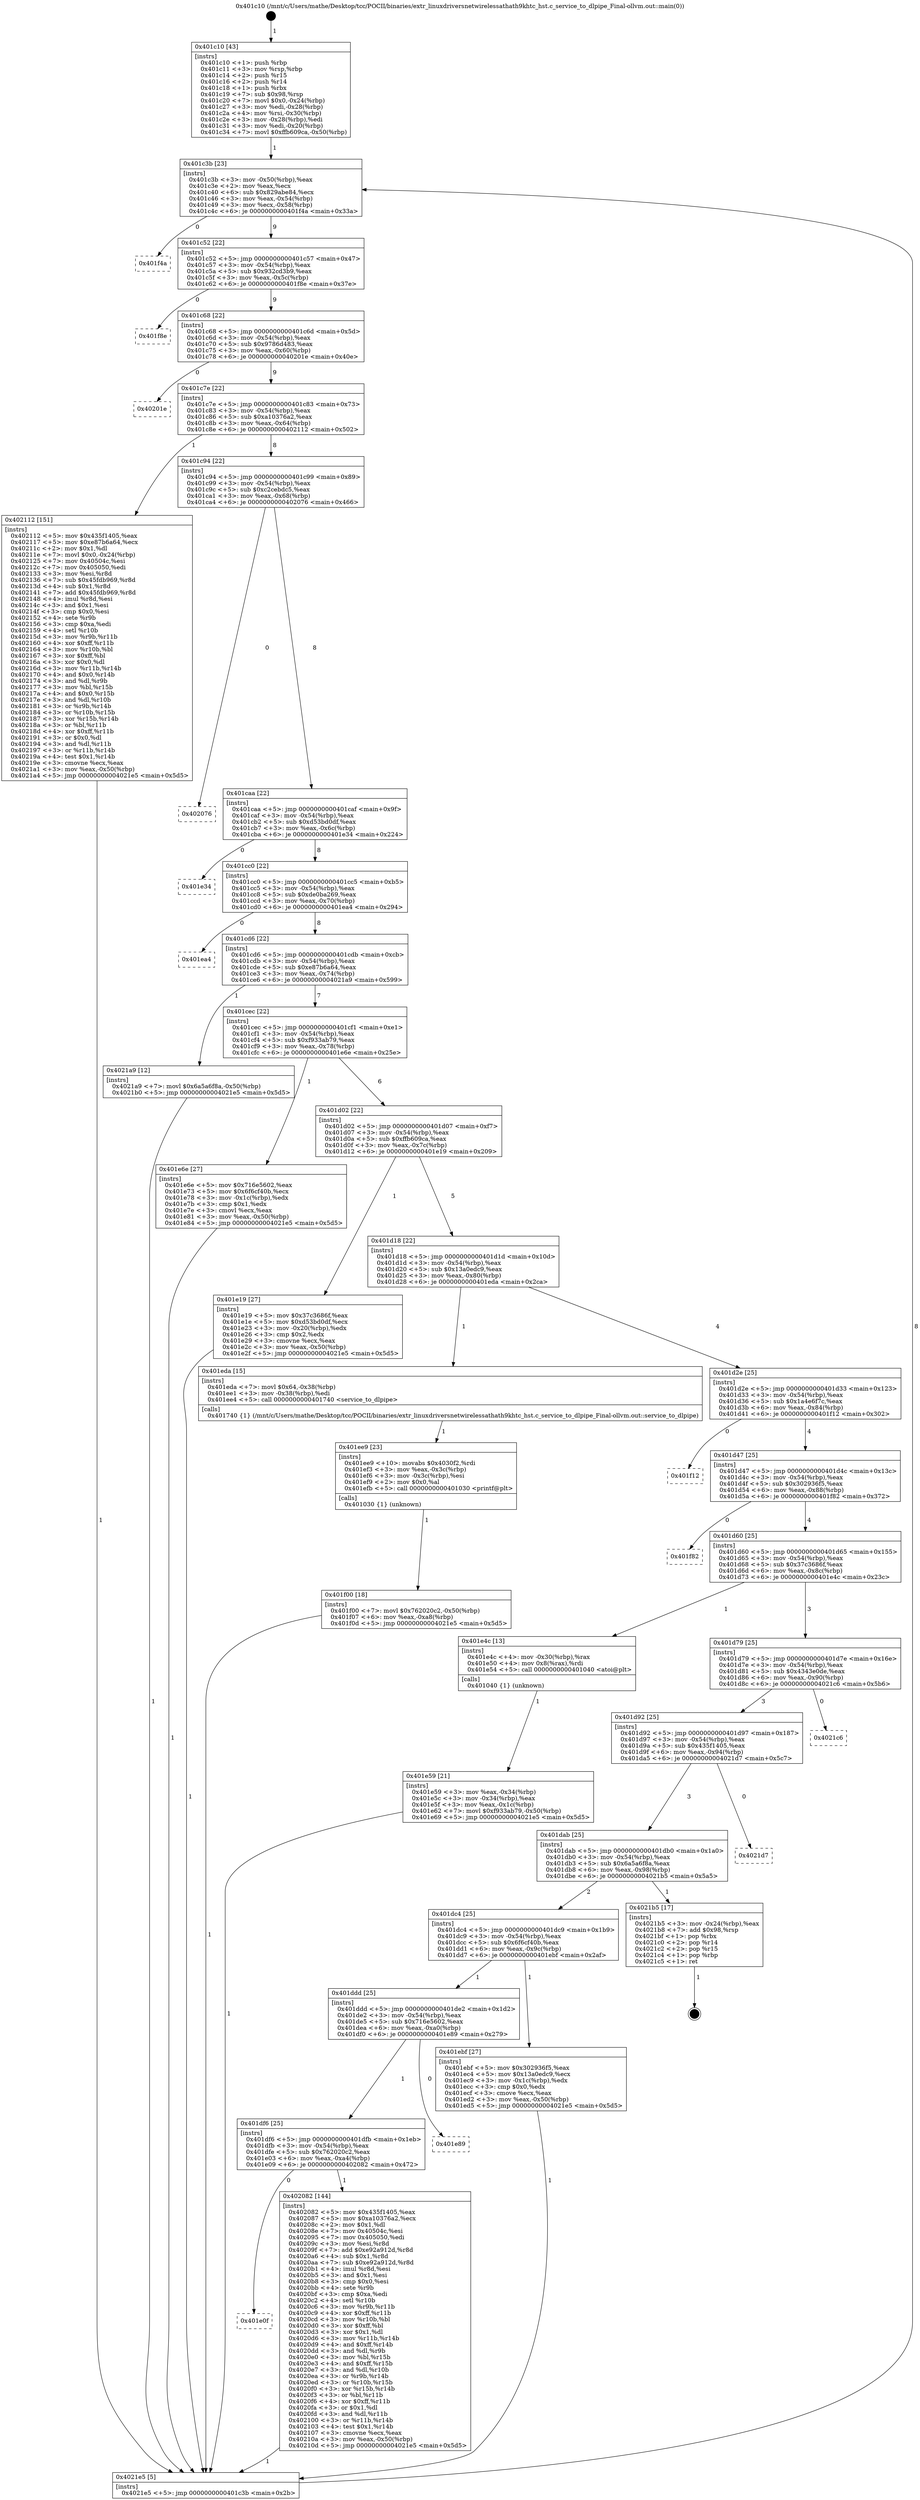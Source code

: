 digraph "0x401c10" {
  label = "0x401c10 (/mnt/c/Users/mathe/Desktop/tcc/POCII/binaries/extr_linuxdriversnetwirelessathath9khtc_hst.c_service_to_dlpipe_Final-ollvm.out::main(0))"
  labelloc = "t"
  node[shape=record]

  Entry [label="",width=0.3,height=0.3,shape=circle,fillcolor=black,style=filled]
  "0x401c3b" [label="{
     0x401c3b [23]\l
     | [instrs]\l
     &nbsp;&nbsp;0x401c3b \<+3\>: mov -0x50(%rbp),%eax\l
     &nbsp;&nbsp;0x401c3e \<+2\>: mov %eax,%ecx\l
     &nbsp;&nbsp;0x401c40 \<+6\>: sub $0x829abe84,%ecx\l
     &nbsp;&nbsp;0x401c46 \<+3\>: mov %eax,-0x54(%rbp)\l
     &nbsp;&nbsp;0x401c49 \<+3\>: mov %ecx,-0x58(%rbp)\l
     &nbsp;&nbsp;0x401c4c \<+6\>: je 0000000000401f4a \<main+0x33a\>\l
  }"]
  "0x401f4a" [label="{
     0x401f4a\l
  }", style=dashed]
  "0x401c52" [label="{
     0x401c52 [22]\l
     | [instrs]\l
     &nbsp;&nbsp;0x401c52 \<+5\>: jmp 0000000000401c57 \<main+0x47\>\l
     &nbsp;&nbsp;0x401c57 \<+3\>: mov -0x54(%rbp),%eax\l
     &nbsp;&nbsp;0x401c5a \<+5\>: sub $0x932cd3b9,%eax\l
     &nbsp;&nbsp;0x401c5f \<+3\>: mov %eax,-0x5c(%rbp)\l
     &nbsp;&nbsp;0x401c62 \<+6\>: je 0000000000401f8e \<main+0x37e\>\l
  }"]
  Exit [label="",width=0.3,height=0.3,shape=circle,fillcolor=black,style=filled,peripheries=2]
  "0x401f8e" [label="{
     0x401f8e\l
  }", style=dashed]
  "0x401c68" [label="{
     0x401c68 [22]\l
     | [instrs]\l
     &nbsp;&nbsp;0x401c68 \<+5\>: jmp 0000000000401c6d \<main+0x5d\>\l
     &nbsp;&nbsp;0x401c6d \<+3\>: mov -0x54(%rbp),%eax\l
     &nbsp;&nbsp;0x401c70 \<+5\>: sub $0x9786d483,%eax\l
     &nbsp;&nbsp;0x401c75 \<+3\>: mov %eax,-0x60(%rbp)\l
     &nbsp;&nbsp;0x401c78 \<+6\>: je 000000000040201e \<main+0x40e\>\l
  }"]
  "0x401e0f" [label="{
     0x401e0f\l
  }", style=dashed]
  "0x40201e" [label="{
     0x40201e\l
  }", style=dashed]
  "0x401c7e" [label="{
     0x401c7e [22]\l
     | [instrs]\l
     &nbsp;&nbsp;0x401c7e \<+5\>: jmp 0000000000401c83 \<main+0x73\>\l
     &nbsp;&nbsp;0x401c83 \<+3\>: mov -0x54(%rbp),%eax\l
     &nbsp;&nbsp;0x401c86 \<+5\>: sub $0xa10376a2,%eax\l
     &nbsp;&nbsp;0x401c8b \<+3\>: mov %eax,-0x64(%rbp)\l
     &nbsp;&nbsp;0x401c8e \<+6\>: je 0000000000402112 \<main+0x502\>\l
  }"]
  "0x402082" [label="{
     0x402082 [144]\l
     | [instrs]\l
     &nbsp;&nbsp;0x402082 \<+5\>: mov $0x435f1405,%eax\l
     &nbsp;&nbsp;0x402087 \<+5\>: mov $0xa10376a2,%ecx\l
     &nbsp;&nbsp;0x40208c \<+2\>: mov $0x1,%dl\l
     &nbsp;&nbsp;0x40208e \<+7\>: mov 0x40504c,%esi\l
     &nbsp;&nbsp;0x402095 \<+7\>: mov 0x405050,%edi\l
     &nbsp;&nbsp;0x40209c \<+3\>: mov %esi,%r8d\l
     &nbsp;&nbsp;0x40209f \<+7\>: add $0xe92a912d,%r8d\l
     &nbsp;&nbsp;0x4020a6 \<+4\>: sub $0x1,%r8d\l
     &nbsp;&nbsp;0x4020aa \<+7\>: sub $0xe92a912d,%r8d\l
     &nbsp;&nbsp;0x4020b1 \<+4\>: imul %r8d,%esi\l
     &nbsp;&nbsp;0x4020b5 \<+3\>: and $0x1,%esi\l
     &nbsp;&nbsp;0x4020b8 \<+3\>: cmp $0x0,%esi\l
     &nbsp;&nbsp;0x4020bb \<+4\>: sete %r9b\l
     &nbsp;&nbsp;0x4020bf \<+3\>: cmp $0xa,%edi\l
     &nbsp;&nbsp;0x4020c2 \<+4\>: setl %r10b\l
     &nbsp;&nbsp;0x4020c6 \<+3\>: mov %r9b,%r11b\l
     &nbsp;&nbsp;0x4020c9 \<+4\>: xor $0xff,%r11b\l
     &nbsp;&nbsp;0x4020cd \<+3\>: mov %r10b,%bl\l
     &nbsp;&nbsp;0x4020d0 \<+3\>: xor $0xff,%bl\l
     &nbsp;&nbsp;0x4020d3 \<+3\>: xor $0x1,%dl\l
     &nbsp;&nbsp;0x4020d6 \<+3\>: mov %r11b,%r14b\l
     &nbsp;&nbsp;0x4020d9 \<+4\>: and $0xff,%r14b\l
     &nbsp;&nbsp;0x4020dd \<+3\>: and %dl,%r9b\l
     &nbsp;&nbsp;0x4020e0 \<+3\>: mov %bl,%r15b\l
     &nbsp;&nbsp;0x4020e3 \<+4\>: and $0xff,%r15b\l
     &nbsp;&nbsp;0x4020e7 \<+3\>: and %dl,%r10b\l
     &nbsp;&nbsp;0x4020ea \<+3\>: or %r9b,%r14b\l
     &nbsp;&nbsp;0x4020ed \<+3\>: or %r10b,%r15b\l
     &nbsp;&nbsp;0x4020f0 \<+3\>: xor %r15b,%r14b\l
     &nbsp;&nbsp;0x4020f3 \<+3\>: or %bl,%r11b\l
     &nbsp;&nbsp;0x4020f6 \<+4\>: xor $0xff,%r11b\l
     &nbsp;&nbsp;0x4020fa \<+3\>: or $0x1,%dl\l
     &nbsp;&nbsp;0x4020fd \<+3\>: and %dl,%r11b\l
     &nbsp;&nbsp;0x402100 \<+3\>: or %r11b,%r14b\l
     &nbsp;&nbsp;0x402103 \<+4\>: test $0x1,%r14b\l
     &nbsp;&nbsp;0x402107 \<+3\>: cmovne %ecx,%eax\l
     &nbsp;&nbsp;0x40210a \<+3\>: mov %eax,-0x50(%rbp)\l
     &nbsp;&nbsp;0x40210d \<+5\>: jmp 00000000004021e5 \<main+0x5d5\>\l
  }"]
  "0x402112" [label="{
     0x402112 [151]\l
     | [instrs]\l
     &nbsp;&nbsp;0x402112 \<+5\>: mov $0x435f1405,%eax\l
     &nbsp;&nbsp;0x402117 \<+5\>: mov $0xe87b6a64,%ecx\l
     &nbsp;&nbsp;0x40211c \<+2\>: mov $0x1,%dl\l
     &nbsp;&nbsp;0x40211e \<+7\>: movl $0x0,-0x24(%rbp)\l
     &nbsp;&nbsp;0x402125 \<+7\>: mov 0x40504c,%esi\l
     &nbsp;&nbsp;0x40212c \<+7\>: mov 0x405050,%edi\l
     &nbsp;&nbsp;0x402133 \<+3\>: mov %esi,%r8d\l
     &nbsp;&nbsp;0x402136 \<+7\>: sub $0x45fdb969,%r8d\l
     &nbsp;&nbsp;0x40213d \<+4\>: sub $0x1,%r8d\l
     &nbsp;&nbsp;0x402141 \<+7\>: add $0x45fdb969,%r8d\l
     &nbsp;&nbsp;0x402148 \<+4\>: imul %r8d,%esi\l
     &nbsp;&nbsp;0x40214c \<+3\>: and $0x1,%esi\l
     &nbsp;&nbsp;0x40214f \<+3\>: cmp $0x0,%esi\l
     &nbsp;&nbsp;0x402152 \<+4\>: sete %r9b\l
     &nbsp;&nbsp;0x402156 \<+3\>: cmp $0xa,%edi\l
     &nbsp;&nbsp;0x402159 \<+4\>: setl %r10b\l
     &nbsp;&nbsp;0x40215d \<+3\>: mov %r9b,%r11b\l
     &nbsp;&nbsp;0x402160 \<+4\>: xor $0xff,%r11b\l
     &nbsp;&nbsp;0x402164 \<+3\>: mov %r10b,%bl\l
     &nbsp;&nbsp;0x402167 \<+3\>: xor $0xff,%bl\l
     &nbsp;&nbsp;0x40216a \<+3\>: xor $0x0,%dl\l
     &nbsp;&nbsp;0x40216d \<+3\>: mov %r11b,%r14b\l
     &nbsp;&nbsp;0x402170 \<+4\>: and $0x0,%r14b\l
     &nbsp;&nbsp;0x402174 \<+3\>: and %dl,%r9b\l
     &nbsp;&nbsp;0x402177 \<+3\>: mov %bl,%r15b\l
     &nbsp;&nbsp;0x40217a \<+4\>: and $0x0,%r15b\l
     &nbsp;&nbsp;0x40217e \<+3\>: and %dl,%r10b\l
     &nbsp;&nbsp;0x402181 \<+3\>: or %r9b,%r14b\l
     &nbsp;&nbsp;0x402184 \<+3\>: or %r10b,%r15b\l
     &nbsp;&nbsp;0x402187 \<+3\>: xor %r15b,%r14b\l
     &nbsp;&nbsp;0x40218a \<+3\>: or %bl,%r11b\l
     &nbsp;&nbsp;0x40218d \<+4\>: xor $0xff,%r11b\l
     &nbsp;&nbsp;0x402191 \<+3\>: or $0x0,%dl\l
     &nbsp;&nbsp;0x402194 \<+3\>: and %dl,%r11b\l
     &nbsp;&nbsp;0x402197 \<+3\>: or %r11b,%r14b\l
     &nbsp;&nbsp;0x40219a \<+4\>: test $0x1,%r14b\l
     &nbsp;&nbsp;0x40219e \<+3\>: cmovne %ecx,%eax\l
     &nbsp;&nbsp;0x4021a1 \<+3\>: mov %eax,-0x50(%rbp)\l
     &nbsp;&nbsp;0x4021a4 \<+5\>: jmp 00000000004021e5 \<main+0x5d5\>\l
  }"]
  "0x401c94" [label="{
     0x401c94 [22]\l
     | [instrs]\l
     &nbsp;&nbsp;0x401c94 \<+5\>: jmp 0000000000401c99 \<main+0x89\>\l
     &nbsp;&nbsp;0x401c99 \<+3\>: mov -0x54(%rbp),%eax\l
     &nbsp;&nbsp;0x401c9c \<+5\>: sub $0xc2cebdc5,%eax\l
     &nbsp;&nbsp;0x401ca1 \<+3\>: mov %eax,-0x68(%rbp)\l
     &nbsp;&nbsp;0x401ca4 \<+6\>: je 0000000000402076 \<main+0x466\>\l
  }"]
  "0x401df6" [label="{
     0x401df6 [25]\l
     | [instrs]\l
     &nbsp;&nbsp;0x401df6 \<+5\>: jmp 0000000000401dfb \<main+0x1eb\>\l
     &nbsp;&nbsp;0x401dfb \<+3\>: mov -0x54(%rbp),%eax\l
     &nbsp;&nbsp;0x401dfe \<+5\>: sub $0x762020c2,%eax\l
     &nbsp;&nbsp;0x401e03 \<+6\>: mov %eax,-0xa4(%rbp)\l
     &nbsp;&nbsp;0x401e09 \<+6\>: je 0000000000402082 \<main+0x472\>\l
  }"]
  "0x402076" [label="{
     0x402076\l
  }", style=dashed]
  "0x401caa" [label="{
     0x401caa [22]\l
     | [instrs]\l
     &nbsp;&nbsp;0x401caa \<+5\>: jmp 0000000000401caf \<main+0x9f\>\l
     &nbsp;&nbsp;0x401caf \<+3\>: mov -0x54(%rbp),%eax\l
     &nbsp;&nbsp;0x401cb2 \<+5\>: sub $0xd53bd0df,%eax\l
     &nbsp;&nbsp;0x401cb7 \<+3\>: mov %eax,-0x6c(%rbp)\l
     &nbsp;&nbsp;0x401cba \<+6\>: je 0000000000401e34 \<main+0x224\>\l
  }"]
  "0x401e89" [label="{
     0x401e89\l
  }", style=dashed]
  "0x401e34" [label="{
     0x401e34\l
  }", style=dashed]
  "0x401cc0" [label="{
     0x401cc0 [22]\l
     | [instrs]\l
     &nbsp;&nbsp;0x401cc0 \<+5\>: jmp 0000000000401cc5 \<main+0xb5\>\l
     &nbsp;&nbsp;0x401cc5 \<+3\>: mov -0x54(%rbp),%eax\l
     &nbsp;&nbsp;0x401cc8 \<+5\>: sub $0xde0ba269,%eax\l
     &nbsp;&nbsp;0x401ccd \<+3\>: mov %eax,-0x70(%rbp)\l
     &nbsp;&nbsp;0x401cd0 \<+6\>: je 0000000000401ea4 \<main+0x294\>\l
  }"]
  "0x401f00" [label="{
     0x401f00 [18]\l
     | [instrs]\l
     &nbsp;&nbsp;0x401f00 \<+7\>: movl $0x762020c2,-0x50(%rbp)\l
     &nbsp;&nbsp;0x401f07 \<+6\>: mov %eax,-0xa8(%rbp)\l
     &nbsp;&nbsp;0x401f0d \<+5\>: jmp 00000000004021e5 \<main+0x5d5\>\l
  }"]
  "0x401ea4" [label="{
     0x401ea4\l
  }", style=dashed]
  "0x401cd6" [label="{
     0x401cd6 [22]\l
     | [instrs]\l
     &nbsp;&nbsp;0x401cd6 \<+5\>: jmp 0000000000401cdb \<main+0xcb\>\l
     &nbsp;&nbsp;0x401cdb \<+3\>: mov -0x54(%rbp),%eax\l
     &nbsp;&nbsp;0x401cde \<+5\>: sub $0xe87b6a64,%eax\l
     &nbsp;&nbsp;0x401ce3 \<+3\>: mov %eax,-0x74(%rbp)\l
     &nbsp;&nbsp;0x401ce6 \<+6\>: je 00000000004021a9 \<main+0x599\>\l
  }"]
  "0x401ee9" [label="{
     0x401ee9 [23]\l
     | [instrs]\l
     &nbsp;&nbsp;0x401ee9 \<+10\>: movabs $0x4030f2,%rdi\l
     &nbsp;&nbsp;0x401ef3 \<+3\>: mov %eax,-0x3c(%rbp)\l
     &nbsp;&nbsp;0x401ef6 \<+3\>: mov -0x3c(%rbp),%esi\l
     &nbsp;&nbsp;0x401ef9 \<+2\>: mov $0x0,%al\l
     &nbsp;&nbsp;0x401efb \<+5\>: call 0000000000401030 \<printf@plt\>\l
     | [calls]\l
     &nbsp;&nbsp;0x401030 \{1\} (unknown)\l
  }"]
  "0x4021a9" [label="{
     0x4021a9 [12]\l
     | [instrs]\l
     &nbsp;&nbsp;0x4021a9 \<+7\>: movl $0x6a5a6f8a,-0x50(%rbp)\l
     &nbsp;&nbsp;0x4021b0 \<+5\>: jmp 00000000004021e5 \<main+0x5d5\>\l
  }"]
  "0x401cec" [label="{
     0x401cec [22]\l
     | [instrs]\l
     &nbsp;&nbsp;0x401cec \<+5\>: jmp 0000000000401cf1 \<main+0xe1\>\l
     &nbsp;&nbsp;0x401cf1 \<+3\>: mov -0x54(%rbp),%eax\l
     &nbsp;&nbsp;0x401cf4 \<+5\>: sub $0xf933ab79,%eax\l
     &nbsp;&nbsp;0x401cf9 \<+3\>: mov %eax,-0x78(%rbp)\l
     &nbsp;&nbsp;0x401cfc \<+6\>: je 0000000000401e6e \<main+0x25e\>\l
  }"]
  "0x401ddd" [label="{
     0x401ddd [25]\l
     | [instrs]\l
     &nbsp;&nbsp;0x401ddd \<+5\>: jmp 0000000000401de2 \<main+0x1d2\>\l
     &nbsp;&nbsp;0x401de2 \<+3\>: mov -0x54(%rbp),%eax\l
     &nbsp;&nbsp;0x401de5 \<+5\>: sub $0x716e5602,%eax\l
     &nbsp;&nbsp;0x401dea \<+6\>: mov %eax,-0xa0(%rbp)\l
     &nbsp;&nbsp;0x401df0 \<+6\>: je 0000000000401e89 \<main+0x279\>\l
  }"]
  "0x401e6e" [label="{
     0x401e6e [27]\l
     | [instrs]\l
     &nbsp;&nbsp;0x401e6e \<+5\>: mov $0x716e5602,%eax\l
     &nbsp;&nbsp;0x401e73 \<+5\>: mov $0x6f6cf40b,%ecx\l
     &nbsp;&nbsp;0x401e78 \<+3\>: mov -0x1c(%rbp),%edx\l
     &nbsp;&nbsp;0x401e7b \<+3\>: cmp $0x1,%edx\l
     &nbsp;&nbsp;0x401e7e \<+3\>: cmovl %ecx,%eax\l
     &nbsp;&nbsp;0x401e81 \<+3\>: mov %eax,-0x50(%rbp)\l
     &nbsp;&nbsp;0x401e84 \<+5\>: jmp 00000000004021e5 \<main+0x5d5\>\l
  }"]
  "0x401d02" [label="{
     0x401d02 [22]\l
     | [instrs]\l
     &nbsp;&nbsp;0x401d02 \<+5\>: jmp 0000000000401d07 \<main+0xf7\>\l
     &nbsp;&nbsp;0x401d07 \<+3\>: mov -0x54(%rbp),%eax\l
     &nbsp;&nbsp;0x401d0a \<+5\>: sub $0xffb609ca,%eax\l
     &nbsp;&nbsp;0x401d0f \<+3\>: mov %eax,-0x7c(%rbp)\l
     &nbsp;&nbsp;0x401d12 \<+6\>: je 0000000000401e19 \<main+0x209\>\l
  }"]
  "0x401ebf" [label="{
     0x401ebf [27]\l
     | [instrs]\l
     &nbsp;&nbsp;0x401ebf \<+5\>: mov $0x302936f5,%eax\l
     &nbsp;&nbsp;0x401ec4 \<+5\>: mov $0x13a0edc9,%ecx\l
     &nbsp;&nbsp;0x401ec9 \<+3\>: mov -0x1c(%rbp),%edx\l
     &nbsp;&nbsp;0x401ecc \<+3\>: cmp $0x0,%edx\l
     &nbsp;&nbsp;0x401ecf \<+3\>: cmove %ecx,%eax\l
     &nbsp;&nbsp;0x401ed2 \<+3\>: mov %eax,-0x50(%rbp)\l
     &nbsp;&nbsp;0x401ed5 \<+5\>: jmp 00000000004021e5 \<main+0x5d5\>\l
  }"]
  "0x401e19" [label="{
     0x401e19 [27]\l
     | [instrs]\l
     &nbsp;&nbsp;0x401e19 \<+5\>: mov $0x37c3686f,%eax\l
     &nbsp;&nbsp;0x401e1e \<+5\>: mov $0xd53bd0df,%ecx\l
     &nbsp;&nbsp;0x401e23 \<+3\>: mov -0x20(%rbp),%edx\l
     &nbsp;&nbsp;0x401e26 \<+3\>: cmp $0x2,%edx\l
     &nbsp;&nbsp;0x401e29 \<+3\>: cmovne %ecx,%eax\l
     &nbsp;&nbsp;0x401e2c \<+3\>: mov %eax,-0x50(%rbp)\l
     &nbsp;&nbsp;0x401e2f \<+5\>: jmp 00000000004021e5 \<main+0x5d5\>\l
  }"]
  "0x401d18" [label="{
     0x401d18 [22]\l
     | [instrs]\l
     &nbsp;&nbsp;0x401d18 \<+5\>: jmp 0000000000401d1d \<main+0x10d\>\l
     &nbsp;&nbsp;0x401d1d \<+3\>: mov -0x54(%rbp),%eax\l
     &nbsp;&nbsp;0x401d20 \<+5\>: sub $0x13a0edc9,%eax\l
     &nbsp;&nbsp;0x401d25 \<+3\>: mov %eax,-0x80(%rbp)\l
     &nbsp;&nbsp;0x401d28 \<+6\>: je 0000000000401eda \<main+0x2ca\>\l
  }"]
  "0x4021e5" [label="{
     0x4021e5 [5]\l
     | [instrs]\l
     &nbsp;&nbsp;0x4021e5 \<+5\>: jmp 0000000000401c3b \<main+0x2b\>\l
  }"]
  "0x401c10" [label="{
     0x401c10 [43]\l
     | [instrs]\l
     &nbsp;&nbsp;0x401c10 \<+1\>: push %rbp\l
     &nbsp;&nbsp;0x401c11 \<+3\>: mov %rsp,%rbp\l
     &nbsp;&nbsp;0x401c14 \<+2\>: push %r15\l
     &nbsp;&nbsp;0x401c16 \<+2\>: push %r14\l
     &nbsp;&nbsp;0x401c18 \<+1\>: push %rbx\l
     &nbsp;&nbsp;0x401c19 \<+7\>: sub $0x98,%rsp\l
     &nbsp;&nbsp;0x401c20 \<+7\>: movl $0x0,-0x24(%rbp)\l
     &nbsp;&nbsp;0x401c27 \<+3\>: mov %edi,-0x28(%rbp)\l
     &nbsp;&nbsp;0x401c2a \<+4\>: mov %rsi,-0x30(%rbp)\l
     &nbsp;&nbsp;0x401c2e \<+3\>: mov -0x28(%rbp),%edi\l
     &nbsp;&nbsp;0x401c31 \<+3\>: mov %edi,-0x20(%rbp)\l
     &nbsp;&nbsp;0x401c34 \<+7\>: movl $0xffb609ca,-0x50(%rbp)\l
  }"]
  "0x401dc4" [label="{
     0x401dc4 [25]\l
     | [instrs]\l
     &nbsp;&nbsp;0x401dc4 \<+5\>: jmp 0000000000401dc9 \<main+0x1b9\>\l
     &nbsp;&nbsp;0x401dc9 \<+3\>: mov -0x54(%rbp),%eax\l
     &nbsp;&nbsp;0x401dcc \<+5\>: sub $0x6f6cf40b,%eax\l
     &nbsp;&nbsp;0x401dd1 \<+6\>: mov %eax,-0x9c(%rbp)\l
     &nbsp;&nbsp;0x401dd7 \<+6\>: je 0000000000401ebf \<main+0x2af\>\l
  }"]
  "0x401eda" [label="{
     0x401eda [15]\l
     | [instrs]\l
     &nbsp;&nbsp;0x401eda \<+7\>: movl $0x64,-0x38(%rbp)\l
     &nbsp;&nbsp;0x401ee1 \<+3\>: mov -0x38(%rbp),%edi\l
     &nbsp;&nbsp;0x401ee4 \<+5\>: call 0000000000401740 \<service_to_dlpipe\>\l
     | [calls]\l
     &nbsp;&nbsp;0x401740 \{1\} (/mnt/c/Users/mathe/Desktop/tcc/POCII/binaries/extr_linuxdriversnetwirelessathath9khtc_hst.c_service_to_dlpipe_Final-ollvm.out::service_to_dlpipe)\l
  }"]
  "0x401d2e" [label="{
     0x401d2e [25]\l
     | [instrs]\l
     &nbsp;&nbsp;0x401d2e \<+5\>: jmp 0000000000401d33 \<main+0x123\>\l
     &nbsp;&nbsp;0x401d33 \<+3\>: mov -0x54(%rbp),%eax\l
     &nbsp;&nbsp;0x401d36 \<+5\>: sub $0x1a4e6f7c,%eax\l
     &nbsp;&nbsp;0x401d3b \<+6\>: mov %eax,-0x84(%rbp)\l
     &nbsp;&nbsp;0x401d41 \<+6\>: je 0000000000401f12 \<main+0x302\>\l
  }"]
  "0x4021b5" [label="{
     0x4021b5 [17]\l
     | [instrs]\l
     &nbsp;&nbsp;0x4021b5 \<+3\>: mov -0x24(%rbp),%eax\l
     &nbsp;&nbsp;0x4021b8 \<+7\>: add $0x98,%rsp\l
     &nbsp;&nbsp;0x4021bf \<+1\>: pop %rbx\l
     &nbsp;&nbsp;0x4021c0 \<+2\>: pop %r14\l
     &nbsp;&nbsp;0x4021c2 \<+2\>: pop %r15\l
     &nbsp;&nbsp;0x4021c4 \<+1\>: pop %rbp\l
     &nbsp;&nbsp;0x4021c5 \<+1\>: ret\l
  }"]
  "0x401f12" [label="{
     0x401f12\l
  }", style=dashed]
  "0x401d47" [label="{
     0x401d47 [25]\l
     | [instrs]\l
     &nbsp;&nbsp;0x401d47 \<+5\>: jmp 0000000000401d4c \<main+0x13c\>\l
     &nbsp;&nbsp;0x401d4c \<+3\>: mov -0x54(%rbp),%eax\l
     &nbsp;&nbsp;0x401d4f \<+5\>: sub $0x302936f5,%eax\l
     &nbsp;&nbsp;0x401d54 \<+6\>: mov %eax,-0x88(%rbp)\l
     &nbsp;&nbsp;0x401d5a \<+6\>: je 0000000000401f82 \<main+0x372\>\l
  }"]
  "0x401dab" [label="{
     0x401dab [25]\l
     | [instrs]\l
     &nbsp;&nbsp;0x401dab \<+5\>: jmp 0000000000401db0 \<main+0x1a0\>\l
     &nbsp;&nbsp;0x401db0 \<+3\>: mov -0x54(%rbp),%eax\l
     &nbsp;&nbsp;0x401db3 \<+5\>: sub $0x6a5a6f8a,%eax\l
     &nbsp;&nbsp;0x401db8 \<+6\>: mov %eax,-0x98(%rbp)\l
     &nbsp;&nbsp;0x401dbe \<+6\>: je 00000000004021b5 \<main+0x5a5\>\l
  }"]
  "0x401f82" [label="{
     0x401f82\l
  }", style=dashed]
  "0x401d60" [label="{
     0x401d60 [25]\l
     | [instrs]\l
     &nbsp;&nbsp;0x401d60 \<+5\>: jmp 0000000000401d65 \<main+0x155\>\l
     &nbsp;&nbsp;0x401d65 \<+3\>: mov -0x54(%rbp),%eax\l
     &nbsp;&nbsp;0x401d68 \<+5\>: sub $0x37c3686f,%eax\l
     &nbsp;&nbsp;0x401d6d \<+6\>: mov %eax,-0x8c(%rbp)\l
     &nbsp;&nbsp;0x401d73 \<+6\>: je 0000000000401e4c \<main+0x23c\>\l
  }"]
  "0x4021d7" [label="{
     0x4021d7\l
  }", style=dashed]
  "0x401e4c" [label="{
     0x401e4c [13]\l
     | [instrs]\l
     &nbsp;&nbsp;0x401e4c \<+4\>: mov -0x30(%rbp),%rax\l
     &nbsp;&nbsp;0x401e50 \<+4\>: mov 0x8(%rax),%rdi\l
     &nbsp;&nbsp;0x401e54 \<+5\>: call 0000000000401040 \<atoi@plt\>\l
     | [calls]\l
     &nbsp;&nbsp;0x401040 \{1\} (unknown)\l
  }"]
  "0x401d79" [label="{
     0x401d79 [25]\l
     | [instrs]\l
     &nbsp;&nbsp;0x401d79 \<+5\>: jmp 0000000000401d7e \<main+0x16e\>\l
     &nbsp;&nbsp;0x401d7e \<+3\>: mov -0x54(%rbp),%eax\l
     &nbsp;&nbsp;0x401d81 \<+5\>: sub $0x4343e0de,%eax\l
     &nbsp;&nbsp;0x401d86 \<+6\>: mov %eax,-0x90(%rbp)\l
     &nbsp;&nbsp;0x401d8c \<+6\>: je 00000000004021c6 \<main+0x5b6\>\l
  }"]
  "0x401e59" [label="{
     0x401e59 [21]\l
     | [instrs]\l
     &nbsp;&nbsp;0x401e59 \<+3\>: mov %eax,-0x34(%rbp)\l
     &nbsp;&nbsp;0x401e5c \<+3\>: mov -0x34(%rbp),%eax\l
     &nbsp;&nbsp;0x401e5f \<+3\>: mov %eax,-0x1c(%rbp)\l
     &nbsp;&nbsp;0x401e62 \<+7\>: movl $0xf933ab79,-0x50(%rbp)\l
     &nbsp;&nbsp;0x401e69 \<+5\>: jmp 00000000004021e5 \<main+0x5d5\>\l
  }"]
  "0x401d92" [label="{
     0x401d92 [25]\l
     | [instrs]\l
     &nbsp;&nbsp;0x401d92 \<+5\>: jmp 0000000000401d97 \<main+0x187\>\l
     &nbsp;&nbsp;0x401d97 \<+3\>: mov -0x54(%rbp),%eax\l
     &nbsp;&nbsp;0x401d9a \<+5\>: sub $0x435f1405,%eax\l
     &nbsp;&nbsp;0x401d9f \<+6\>: mov %eax,-0x94(%rbp)\l
     &nbsp;&nbsp;0x401da5 \<+6\>: je 00000000004021d7 \<main+0x5c7\>\l
  }"]
  "0x4021c6" [label="{
     0x4021c6\l
  }", style=dashed]
  Entry -> "0x401c10" [label=" 1"]
  "0x401c3b" -> "0x401f4a" [label=" 0"]
  "0x401c3b" -> "0x401c52" [label=" 9"]
  "0x4021b5" -> Exit [label=" 1"]
  "0x401c52" -> "0x401f8e" [label=" 0"]
  "0x401c52" -> "0x401c68" [label=" 9"]
  "0x4021a9" -> "0x4021e5" [label=" 1"]
  "0x401c68" -> "0x40201e" [label=" 0"]
  "0x401c68" -> "0x401c7e" [label=" 9"]
  "0x402112" -> "0x4021e5" [label=" 1"]
  "0x401c7e" -> "0x402112" [label=" 1"]
  "0x401c7e" -> "0x401c94" [label=" 8"]
  "0x402082" -> "0x4021e5" [label=" 1"]
  "0x401c94" -> "0x402076" [label=" 0"]
  "0x401c94" -> "0x401caa" [label=" 8"]
  "0x401df6" -> "0x402082" [label=" 1"]
  "0x401caa" -> "0x401e34" [label=" 0"]
  "0x401caa" -> "0x401cc0" [label=" 8"]
  "0x401df6" -> "0x401e0f" [label=" 0"]
  "0x401cc0" -> "0x401ea4" [label=" 0"]
  "0x401cc0" -> "0x401cd6" [label=" 8"]
  "0x401ddd" -> "0x401e89" [label=" 0"]
  "0x401cd6" -> "0x4021a9" [label=" 1"]
  "0x401cd6" -> "0x401cec" [label=" 7"]
  "0x401ddd" -> "0x401df6" [label=" 1"]
  "0x401cec" -> "0x401e6e" [label=" 1"]
  "0x401cec" -> "0x401d02" [label=" 6"]
  "0x401f00" -> "0x4021e5" [label=" 1"]
  "0x401d02" -> "0x401e19" [label=" 1"]
  "0x401d02" -> "0x401d18" [label=" 5"]
  "0x401e19" -> "0x4021e5" [label=" 1"]
  "0x401c10" -> "0x401c3b" [label=" 1"]
  "0x4021e5" -> "0x401c3b" [label=" 8"]
  "0x401ee9" -> "0x401f00" [label=" 1"]
  "0x401d18" -> "0x401eda" [label=" 1"]
  "0x401d18" -> "0x401d2e" [label=" 4"]
  "0x401ebf" -> "0x4021e5" [label=" 1"]
  "0x401d2e" -> "0x401f12" [label=" 0"]
  "0x401d2e" -> "0x401d47" [label=" 4"]
  "0x401dc4" -> "0x401ddd" [label=" 1"]
  "0x401d47" -> "0x401f82" [label=" 0"]
  "0x401d47" -> "0x401d60" [label=" 4"]
  "0x401eda" -> "0x401ee9" [label=" 1"]
  "0x401d60" -> "0x401e4c" [label=" 1"]
  "0x401d60" -> "0x401d79" [label=" 3"]
  "0x401e4c" -> "0x401e59" [label=" 1"]
  "0x401e59" -> "0x4021e5" [label=" 1"]
  "0x401e6e" -> "0x4021e5" [label=" 1"]
  "0x401dab" -> "0x401dc4" [label=" 2"]
  "0x401d79" -> "0x4021c6" [label=" 0"]
  "0x401d79" -> "0x401d92" [label=" 3"]
  "0x401dab" -> "0x4021b5" [label=" 1"]
  "0x401d92" -> "0x4021d7" [label=" 0"]
  "0x401d92" -> "0x401dab" [label=" 3"]
  "0x401dc4" -> "0x401ebf" [label=" 1"]
}

